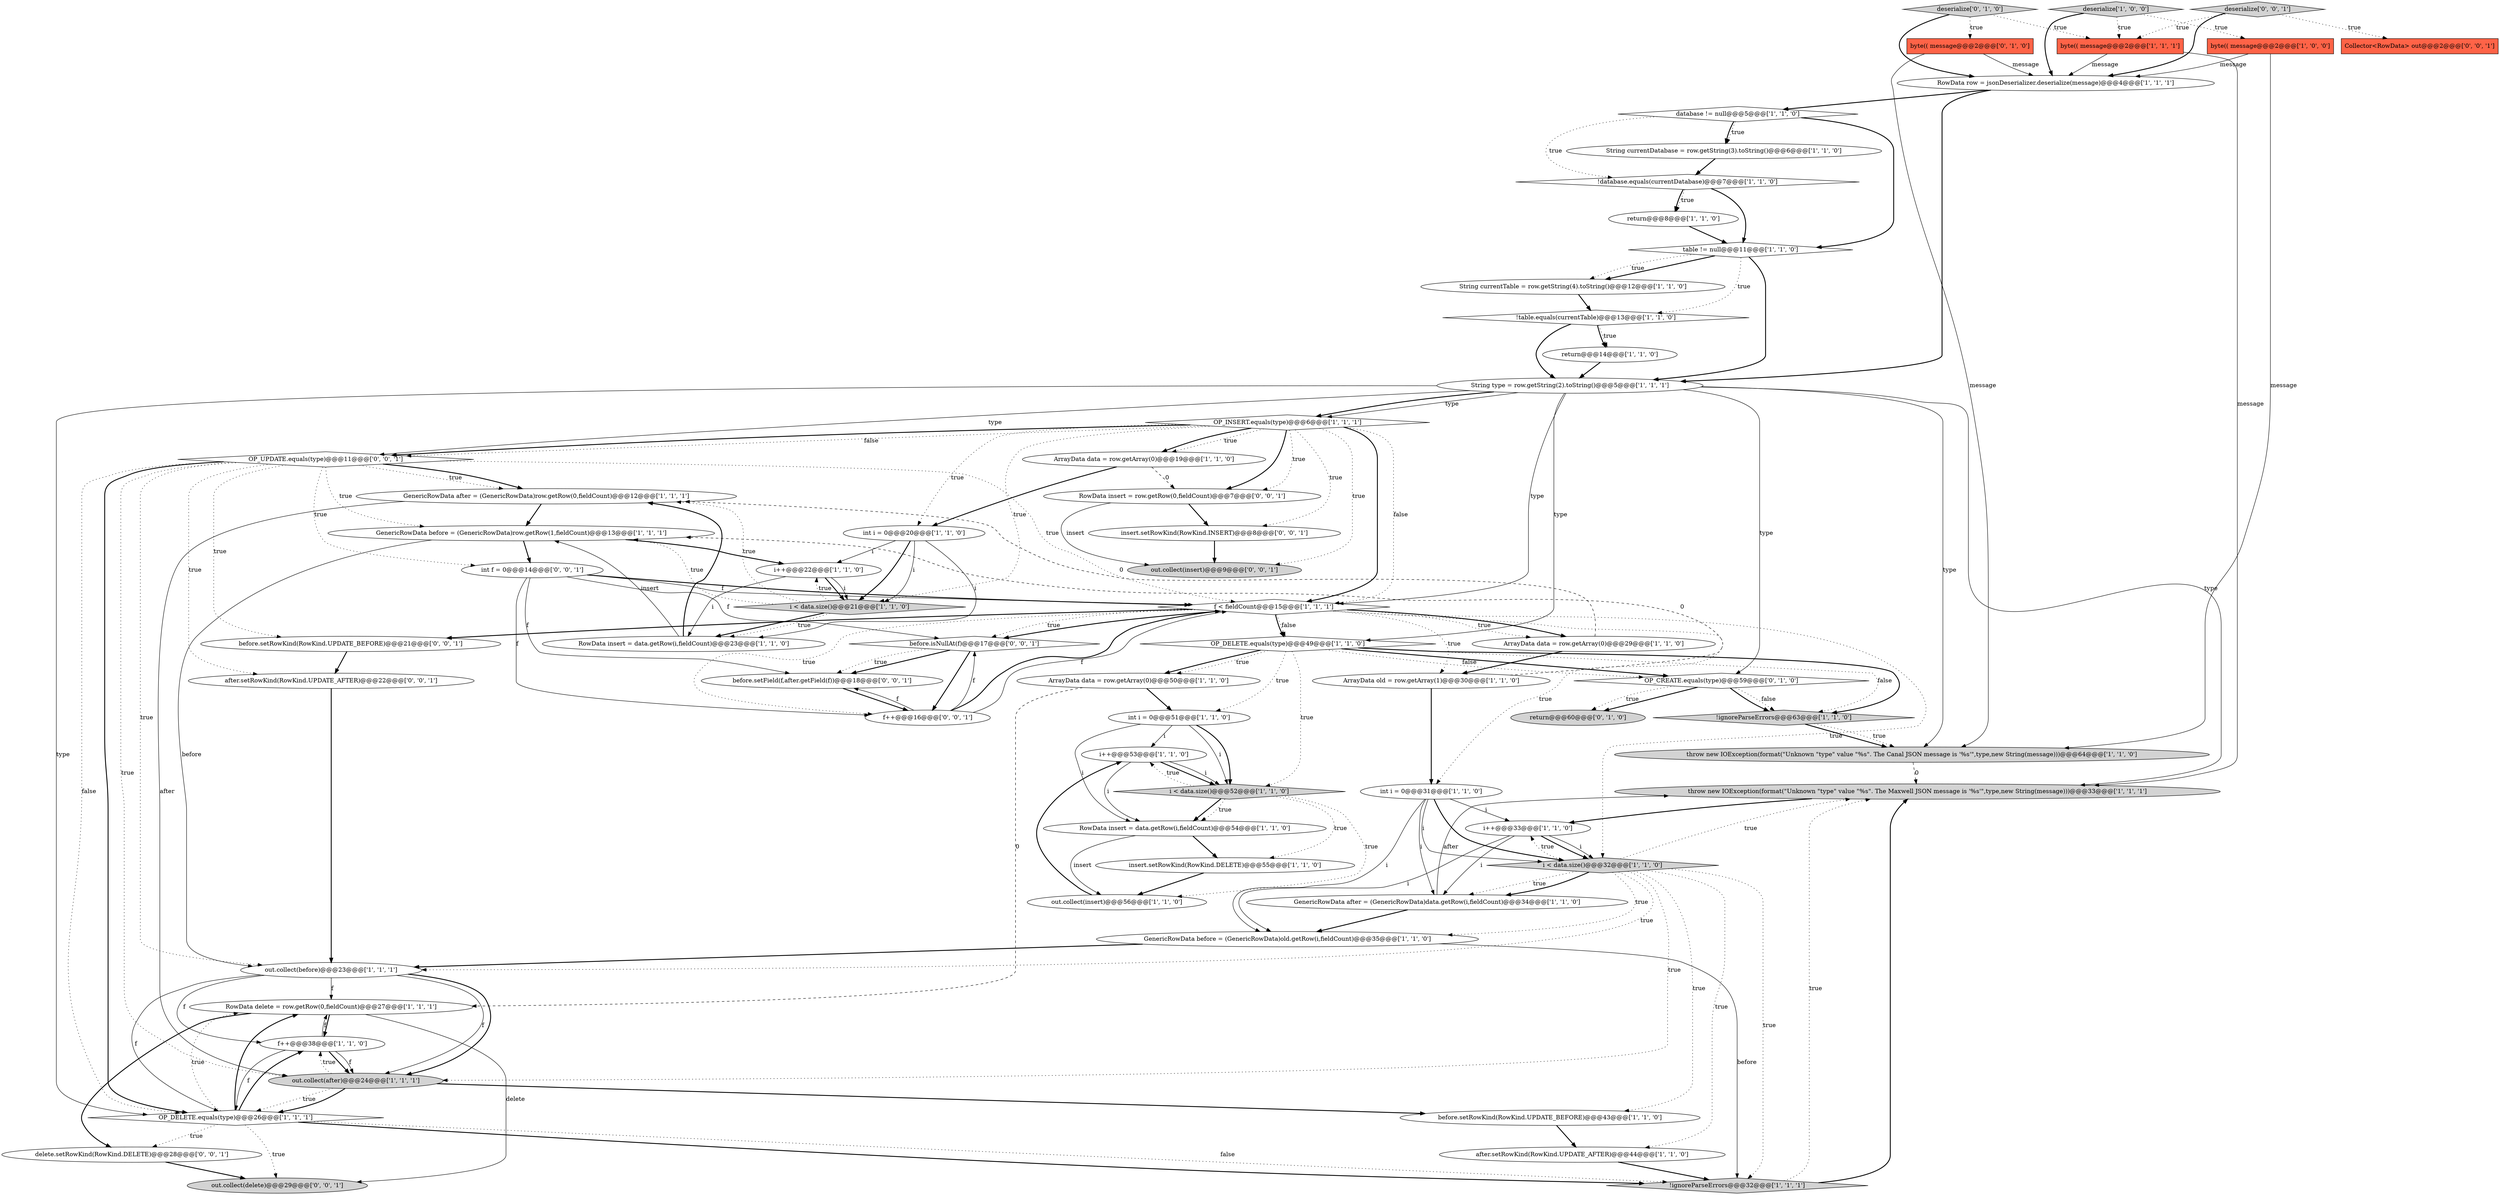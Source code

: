digraph {
2 [style = filled, label = "throw new IOException(format(\"Unknown \"type\" value \"%s\". The Canal JSON message is '%s'\",type,new String(message)))@@@64@@@['1', '1', '0']", fillcolor = lightgray, shape = ellipse image = "AAA0AAABBB1BBB"];
22 [style = filled, label = "byte(( message@@@2@@@['1', '0', '0']", fillcolor = tomato, shape = box image = "AAA0AAABBB1BBB"];
15 [style = filled, label = "table != null@@@11@@@['1', '1', '0']", fillcolor = white, shape = diamond image = "AAA0AAABBB1BBB"];
16 [style = filled, label = "i++@@@22@@@['1', '1', '0']", fillcolor = white, shape = ellipse image = "AAA0AAABBB1BBB"];
39 [style = filled, label = "byte(( message@@@2@@@['1', '1', '1']", fillcolor = tomato, shape = box image = "AAA0AAABBB1BBB"];
56 [style = filled, label = "out.collect(insert)@@@9@@@['0', '0', '1']", fillcolor = lightgray, shape = ellipse image = "AAA0AAABBB3BBB"];
49 [style = filled, label = "return@@@60@@@['0', '1', '0']", fillcolor = lightgray, shape = ellipse image = "AAA1AAABBB2BBB"];
6 [style = filled, label = "insert.setRowKind(RowKind.DELETE)@@@55@@@['1', '1', '0']", fillcolor = white, shape = ellipse image = "AAA0AAABBB1BBB"];
53 [style = filled, label = "insert.setRowKind(RowKind.INSERT)@@@8@@@['0', '0', '1']", fillcolor = white, shape = ellipse image = "AAA0AAABBB3BBB"];
63 [style = filled, label = "before.setRowKind(RowKind.UPDATE_BEFORE)@@@21@@@['0', '0', '1']", fillcolor = white, shape = ellipse image = "AAA0AAABBB3BBB"];
11 [style = filled, label = "f < fieldCount@@@15@@@['1', '1', '1']", fillcolor = white, shape = diamond image = "AAA0AAABBB1BBB"];
46 [style = filled, label = "int i = 0@@@31@@@['1', '1', '0']", fillcolor = white, shape = ellipse image = "AAA0AAABBB1BBB"];
32 [style = filled, label = "OP_INSERT.equals(type)@@@6@@@['1', '1', '1']", fillcolor = white, shape = diamond image = "AAA0AAABBB1BBB"];
26 [style = filled, label = "i < data.size()@@@21@@@['1', '1', '0']", fillcolor = lightgray, shape = diamond image = "AAA0AAABBB1BBB"];
5 [style = filled, label = "ArrayData data = row.getArray(0)@@@19@@@['1', '1', '0']", fillcolor = white, shape = ellipse image = "AAA0AAABBB1BBB"];
3 [style = filled, label = "RowData delete = row.getRow(0,fieldCount)@@@27@@@['1', '1', '1']", fillcolor = white, shape = ellipse image = "AAA0AAABBB1BBB"];
13 [style = filled, label = "OP_DELETE.equals(type)@@@26@@@['1', '1', '1']", fillcolor = white, shape = diamond image = "AAA0AAABBB1BBB"];
27 [style = filled, label = "GenericRowData before = (GenericRowData)old.getRow(i,fieldCount)@@@35@@@['1', '1', '0']", fillcolor = white, shape = ellipse image = "AAA0AAABBB1BBB"];
59 [style = filled, label = "before.isNullAt(f)@@@17@@@['0', '0', '1']", fillcolor = white, shape = diamond image = "AAA0AAABBB3BBB"];
64 [style = filled, label = "before.setField(f,after.getField(f))@@@18@@@['0', '0', '1']", fillcolor = white, shape = ellipse image = "AAA0AAABBB3BBB"];
25 [style = filled, label = "!ignoreParseErrors@@@63@@@['1', '1', '0']", fillcolor = lightgray, shape = diamond image = "AAA0AAABBB1BBB"];
44 [style = filled, label = "deserialize['1', '0', '0']", fillcolor = lightgray, shape = diamond image = "AAA0AAABBB1BBB"];
29 [style = filled, label = "ArrayData old = row.getArray(1)@@@30@@@['1', '1', '0']", fillcolor = white, shape = ellipse image = "AAA0AAABBB1BBB"];
23 [style = filled, label = "int i = 0@@@51@@@['1', '1', '0']", fillcolor = white, shape = ellipse image = "AAA0AAABBB1BBB"];
65 [style = filled, label = "RowData insert = row.getRow(0,fieldCount)@@@7@@@['0', '0', '1']", fillcolor = white, shape = ellipse image = "AAA0AAABBB3BBB"];
51 [style = filled, label = "OP_CREATE.equals(type)@@@59@@@['0', '1', '0']", fillcolor = white, shape = diamond image = "AAA1AAABBB2BBB"];
7 [style = filled, label = "i++@@@53@@@['1', '1', '0']", fillcolor = white, shape = ellipse image = "AAA0AAABBB1BBB"];
43 [style = filled, label = "f++@@@38@@@['1', '1', '0']", fillcolor = white, shape = ellipse image = "AAA0AAABBB1BBB"];
28 [style = filled, label = "GenericRowData after = (GenericRowData)row.getRow(0,fieldCount)@@@12@@@['1', '1', '1']", fillcolor = white, shape = ellipse image = "AAA0AAABBB1BBB"];
47 [style = filled, label = "GenericRowData before = (GenericRowData)row.getRow(1,fieldCount)@@@13@@@['1', '1', '1']", fillcolor = white, shape = ellipse image = "AAA0AAABBB1BBB"];
61 [style = filled, label = "deserialize['0', '0', '1']", fillcolor = lightgray, shape = diamond image = "AAA0AAABBB3BBB"];
4 [style = filled, label = "String type = row.getString(2).toString()@@@5@@@['1', '1', '1']", fillcolor = white, shape = ellipse image = "AAA0AAABBB1BBB"];
1 [style = filled, label = "throw new IOException(format(\"Unknown \"type\" value \"%s\". The Maxwell JSON message is '%s'\",type,new String(message)))@@@33@@@['1', '1', '1']", fillcolor = lightgray, shape = ellipse image = "AAA0AAABBB1BBB"];
18 [style = filled, label = "return@@@14@@@['1', '1', '0']", fillcolor = white, shape = ellipse image = "AAA0AAABBB1BBB"];
19 [style = filled, label = "OP_DELETE.equals(type)@@@49@@@['1', '1', '0']", fillcolor = white, shape = diamond image = "AAA0AAABBB1BBB"];
17 [style = filled, label = "RowData insert = data.getRow(i,fieldCount)@@@23@@@['1', '1', '0']", fillcolor = white, shape = ellipse image = "AAA0AAABBB1BBB"];
31 [style = filled, label = "out.collect(insert)@@@56@@@['1', '1', '0']", fillcolor = white, shape = ellipse image = "AAA0AAABBB1BBB"];
58 [style = filled, label = "after.setRowKind(RowKind.UPDATE_AFTER)@@@22@@@['0', '0', '1']", fillcolor = white, shape = ellipse image = "AAA0AAABBB3BBB"];
45 [style = filled, label = "database != null@@@5@@@['1', '1', '0']", fillcolor = white, shape = diamond image = "AAA0AAABBB1BBB"];
52 [style = filled, label = "delete.setRowKind(RowKind.DELETE)@@@28@@@['0', '0', '1']", fillcolor = white, shape = ellipse image = "AAA0AAABBB3BBB"];
10 [style = filled, label = "before.setRowKind(RowKind.UPDATE_BEFORE)@@@43@@@['1', '1', '0']", fillcolor = white, shape = ellipse image = "AAA0AAABBB1BBB"];
57 [style = filled, label = "OP_UPDATE.equals(type)@@@11@@@['0', '0', '1']", fillcolor = white, shape = diamond image = "AAA0AAABBB3BBB"];
54 [style = filled, label = "Collector<RowData> out@@@2@@@['0', '0', '1']", fillcolor = tomato, shape = box image = "AAA0AAABBB3BBB"];
9 [style = filled, label = "after.setRowKind(RowKind.UPDATE_AFTER)@@@44@@@['1', '1', '0']", fillcolor = white, shape = ellipse image = "AAA0AAABBB1BBB"];
42 [style = filled, label = "i++@@@33@@@['1', '1', '0']", fillcolor = white, shape = ellipse image = "AAA0AAABBB1BBB"];
60 [style = filled, label = "int f = 0@@@14@@@['0', '0', '1']", fillcolor = white, shape = ellipse image = "AAA0AAABBB3BBB"];
33 [style = filled, label = "int i = 0@@@20@@@['1', '1', '0']", fillcolor = white, shape = ellipse image = "AAA0AAABBB1BBB"];
24 [style = filled, label = "i < data.size()@@@52@@@['1', '1', '0']", fillcolor = lightgray, shape = diamond image = "AAA0AAABBB1BBB"];
20 [style = filled, label = "RowData row = jsonDeserializer.deserialize(message)@@@4@@@['1', '1', '1']", fillcolor = white, shape = ellipse image = "AAA0AAABBB1BBB"];
0 [style = filled, label = "return@@@8@@@['1', '1', '0']", fillcolor = white, shape = ellipse image = "AAA0AAABBB1BBB"];
30 [style = filled, label = "!table.equals(currentTable)@@@13@@@['1', '1', '0']", fillcolor = white, shape = diamond image = "AAA0AAABBB1BBB"];
55 [style = filled, label = "f++@@@16@@@['0', '0', '1']", fillcolor = white, shape = ellipse image = "AAA0AAABBB3BBB"];
36 [style = filled, label = "out.collect(before)@@@23@@@['1', '1', '1']", fillcolor = white, shape = ellipse image = "AAA0AAABBB1BBB"];
40 [style = filled, label = "ArrayData data = row.getArray(0)@@@50@@@['1', '1', '0']", fillcolor = white, shape = ellipse image = "AAA0AAABBB1BBB"];
14 [style = filled, label = "String currentTable = row.getString(4).toString()@@@12@@@['1', '1', '0']", fillcolor = white, shape = ellipse image = "AAA0AAABBB1BBB"];
21 [style = filled, label = "RowData insert = data.getRow(i,fieldCount)@@@54@@@['1', '1', '0']", fillcolor = white, shape = ellipse image = "AAA0AAABBB1BBB"];
37 [style = filled, label = "GenericRowData after = (GenericRowData)data.getRow(i,fieldCount)@@@34@@@['1', '1', '0']", fillcolor = white, shape = ellipse image = "AAA0AAABBB1BBB"];
34 [style = filled, label = "out.collect(after)@@@24@@@['1', '1', '1']", fillcolor = lightgray, shape = ellipse image = "AAA0AAABBB1BBB"];
48 [style = filled, label = "byte(( message@@@2@@@['0', '1', '0']", fillcolor = tomato, shape = box image = "AAA0AAABBB2BBB"];
8 [style = filled, label = "!database.equals(currentDatabase)@@@7@@@['1', '1', '0']", fillcolor = white, shape = diamond image = "AAA0AAABBB1BBB"];
41 [style = filled, label = "String currentDatabase = row.getString(3).toString()@@@6@@@['1', '1', '0']", fillcolor = white, shape = ellipse image = "AAA0AAABBB1BBB"];
62 [style = filled, label = "out.collect(delete)@@@29@@@['0', '0', '1']", fillcolor = lightgray, shape = ellipse image = "AAA0AAABBB3BBB"];
12 [style = filled, label = "i < data.size()@@@32@@@['1', '1', '0']", fillcolor = lightgray, shape = diamond image = "AAA0AAABBB1BBB"];
50 [style = filled, label = "deserialize['0', '1', '0']", fillcolor = lightgray, shape = diamond image = "AAA0AAABBB2BBB"];
38 [style = filled, label = "!ignoreParseErrors@@@32@@@['1', '1', '1']", fillcolor = lightgray, shape = diamond image = "AAA0AAABBB1BBB"];
35 [style = filled, label = "ArrayData data = row.getArray(0)@@@29@@@['1', '1', '0']", fillcolor = white, shape = ellipse image = "AAA0AAABBB1BBB"];
24->21 [style = bold, label=""];
61->20 [style = bold, label=""];
4->11 [style = solid, label="type"];
26->17 [style = bold, label=""];
50->48 [style = dotted, label="true"];
23->21 [style = solid, label="i"];
7->24 [style = bold, label=""];
60->11 [style = bold, label=""];
59->64 [style = bold, label=""];
32->57 [style = dotted, label="false"];
45->41 [style = bold, label=""];
44->39 [style = dotted, label="true"];
37->1 [style = solid, label="after"];
32->11 [style = dotted, label="false"];
57->11 [style = dotted, label="true"];
57->36 [style = dotted, label="true"];
19->40 [style = bold, label=""];
19->40 [style = dotted, label="true"];
13->38 [style = bold, label=""];
40->3 [style = dashed, label="0"];
19->23 [style = dotted, label="true"];
26->16 [style = dotted, label="true"];
44->22 [style = dotted, label="true"];
57->60 [style = dotted, label="true"];
46->27 [style = solid, label="i"];
0->15 [style = bold, label=""];
42->12 [style = bold, label=""];
39->1 [style = solid, label="message"];
34->10 [style = bold, label=""];
60->11 [style = solid, label="f"];
36->3 [style = solid, label="f"];
57->58 [style = dotted, label="true"];
16->17 [style = solid, label="i"];
28->47 [style = bold, label=""];
30->4 [style = bold, label=""];
43->3 [style = solid, label="f"];
5->33 [style = bold, label=""];
51->49 [style = bold, label=""];
65->56 [style = solid, label="insert"];
13->52 [style = dotted, label="true"];
57->47 [style = dotted, label="true"];
61->39 [style = dotted, label="true"];
45->15 [style = bold, label=""];
32->65 [style = dotted, label="true"];
11->46 [style = dotted, label="true"];
12->10 [style = dotted, label="true"];
61->54 [style = dotted, label="true"];
12->27 [style = dotted, label="true"];
38->1 [style = dotted, label="true"];
27->38 [style = solid, label="before"];
3->43 [style = bold, label=""];
11->12 [style = dotted, label="true"];
19->24 [style = dotted, label="true"];
50->20 [style = bold, label=""];
20->4 [style = bold, label=""];
33->26 [style = solid, label="i"];
4->1 [style = solid, label="type"];
11->29 [style = dotted, label="true"];
12->37 [style = bold, label=""];
23->24 [style = solid, label="i"];
32->11 [style = bold, label=""];
11->63 [style = bold, label=""];
48->2 [style = solid, label="message"];
13->43 [style = bold, label=""];
2->1 [style = dashed, label="0"];
42->12 [style = solid, label="i"];
34->13 [style = dotted, label="true"];
21->31 [style = solid, label="insert"];
30->18 [style = dotted, label="true"];
14->30 [style = bold, label=""];
36->43 [style = solid, label="f"];
64->55 [style = bold, label=""];
3->62 [style = solid, label="delete"];
11->35 [style = bold, label=""];
13->3 [style = dotted, label="true"];
39->20 [style = solid, label="message"];
55->11 [style = solid, label="f"];
34->43 [style = dotted, label="true"];
57->34 [style = dotted, label="true"];
48->20 [style = solid, label="message"];
11->55 [style = dotted, label="true"];
9->38 [style = bold, label=""];
11->19 [style = dotted, label="false"];
3->52 [style = bold, label=""];
4->19 [style = solid, label="type"];
43->13 [style = solid, label="f"];
12->1 [style = dotted, label="true"];
21->6 [style = bold, label=""];
19->25 [style = dotted, label="false"];
4->32 [style = solid, label="type"];
7->21 [style = solid, label="i"];
32->5 [style = dotted, label="true"];
26->17 [style = dotted, label="true"];
8->0 [style = dotted, label="true"];
11->35 [style = dotted, label="true"];
47->36 [style = solid, label="before"];
34->13 [style = bold, label=""];
55->64 [style = solid, label="f"];
19->51 [style = bold, label=""];
4->13 [style = solid, label="type"];
11->59 [style = bold, label=""];
29->47 [style = dashed, label="0"];
46->37 [style = solid, label="i"];
52->62 [style = bold, label=""];
8->0 [style = bold, label=""];
30->18 [style = bold, label=""];
40->23 [style = bold, label=""];
45->41 [style = dotted, label="true"];
24->7 [style = dotted, label="true"];
12->34 [style = dotted, label="true"];
35->28 [style = dashed, label="0"];
15->4 [style = bold, label=""];
13->62 [style = dotted, label="true"];
38->1 [style = bold, label=""];
44->20 [style = bold, label=""];
36->13 [style = solid, label="f"];
55->11 [style = bold, label=""];
17->47 [style = solid, label="insert"];
57->13 [style = bold, label=""];
32->33 [style = dotted, label="true"];
19->25 [style = bold, label=""];
13->38 [style = dotted, label="false"];
32->53 [style = dotted, label="true"];
19->51 [style = dotted, label="false"];
12->9 [style = dotted, label="true"];
15->14 [style = bold, label=""];
6->31 [style = bold, label=""];
12->42 [style = dotted, label="true"];
11->19 [style = bold, label=""];
55->59 [style = solid, label="f"];
41->8 [style = bold, label=""];
12->38 [style = dotted, label="true"];
13->3 [style = bold, label=""];
45->8 [style = dotted, label="true"];
65->53 [style = bold, label=""];
59->64 [style = dotted, label="true"];
15->30 [style = dotted, label="true"];
47->16 [style = bold, label=""];
60->55 [style = solid, label="f"];
15->14 [style = dotted, label="true"];
22->20 [style = solid, label="message"];
63->58 [style = bold, label=""];
46->12 [style = bold, label=""];
4->51 [style = solid, label="type"];
12->36 [style = dotted, label="true"];
33->16 [style = solid, label="i"];
60->59 [style = solid, label="f"];
29->46 [style = bold, label=""];
57->28 [style = dotted, label="true"];
28->34 [style = solid, label="after"];
51->25 [style = dotted, label="false"];
50->39 [style = dotted, label="true"];
26->28 [style = dotted, label="true"];
57->13 [style = dotted, label="false"];
16->26 [style = bold, label=""];
51->25 [style = bold, label=""];
23->24 [style = bold, label=""];
32->5 [style = bold, label=""];
7->24 [style = solid, label="i"];
25->2 [style = bold, label=""];
10->9 [style = bold, label=""];
37->27 [style = bold, label=""];
4->32 [style = bold, label=""];
42->37 [style = solid, label="i"];
53->56 [style = bold, label=""];
32->26 [style = dotted, label="true"];
33->17 [style = solid, label="i"];
24->21 [style = dotted, label="true"];
24->31 [style = dotted, label="true"];
36->34 [style = solid, label="f"];
57->28 [style = bold, label=""];
4->57 [style = solid, label="type"];
20->45 [style = bold, label=""];
16->26 [style = solid, label="i"];
43->34 [style = bold, label=""];
57->63 [style = dotted, label="true"];
23->7 [style = solid, label="i"];
27->36 [style = bold, label=""];
5->65 [style = dashed, label="0"];
59->55 [style = bold, label=""];
31->7 [style = bold, label=""];
22->2 [style = solid, label="message"];
32->65 [style = bold, label=""];
36->34 [style = bold, label=""];
43->34 [style = solid, label="f"];
26->47 [style = dotted, label="true"];
12->37 [style = dotted, label="true"];
46->12 [style = solid, label="i"];
46->42 [style = solid, label="i"];
17->28 [style = bold, label=""];
47->60 [style = bold, label=""];
58->36 [style = bold, label=""];
35->29 [style = bold, label=""];
51->49 [style = dotted, label="true"];
60->64 [style = solid, label="f"];
32->57 [style = bold, label=""];
32->56 [style = dotted, label="true"];
25->2 [style = dotted, label="true"];
11->59 [style = dotted, label="true"];
42->27 [style = solid, label="i"];
8->15 [style = bold, label=""];
18->4 [style = bold, label=""];
33->26 [style = bold, label=""];
1->42 [style = bold, label=""];
24->6 [style = dotted, label="true"];
4->2 [style = solid, label="type"];
}
